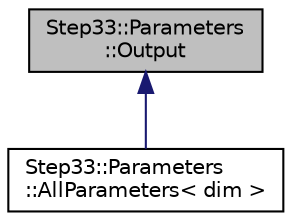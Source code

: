 digraph "Step33::Parameters::Output"
{
 // LATEX_PDF_SIZE
  edge [fontname="Helvetica",fontsize="10",labelfontname="Helvetica",labelfontsize="10"];
  node [fontname="Helvetica",fontsize="10",shape=record];
  Node1 [label="Step33::Parameters\l::Output",height=0.2,width=0.4,color="black", fillcolor="grey75", style="filled", fontcolor="black",tooltip=" "];
  Node1 -> Node2 [dir="back",color="midnightblue",fontsize="10",style="solid",fontname="Helvetica"];
  Node2 [label="Step33::Parameters\l::AllParameters\< dim \>",height=0.2,width=0.4,color="black", fillcolor="white", style="filled",URL="$structStep33_1_1Parameters_1_1AllParameters.html",tooltip=" "];
}
